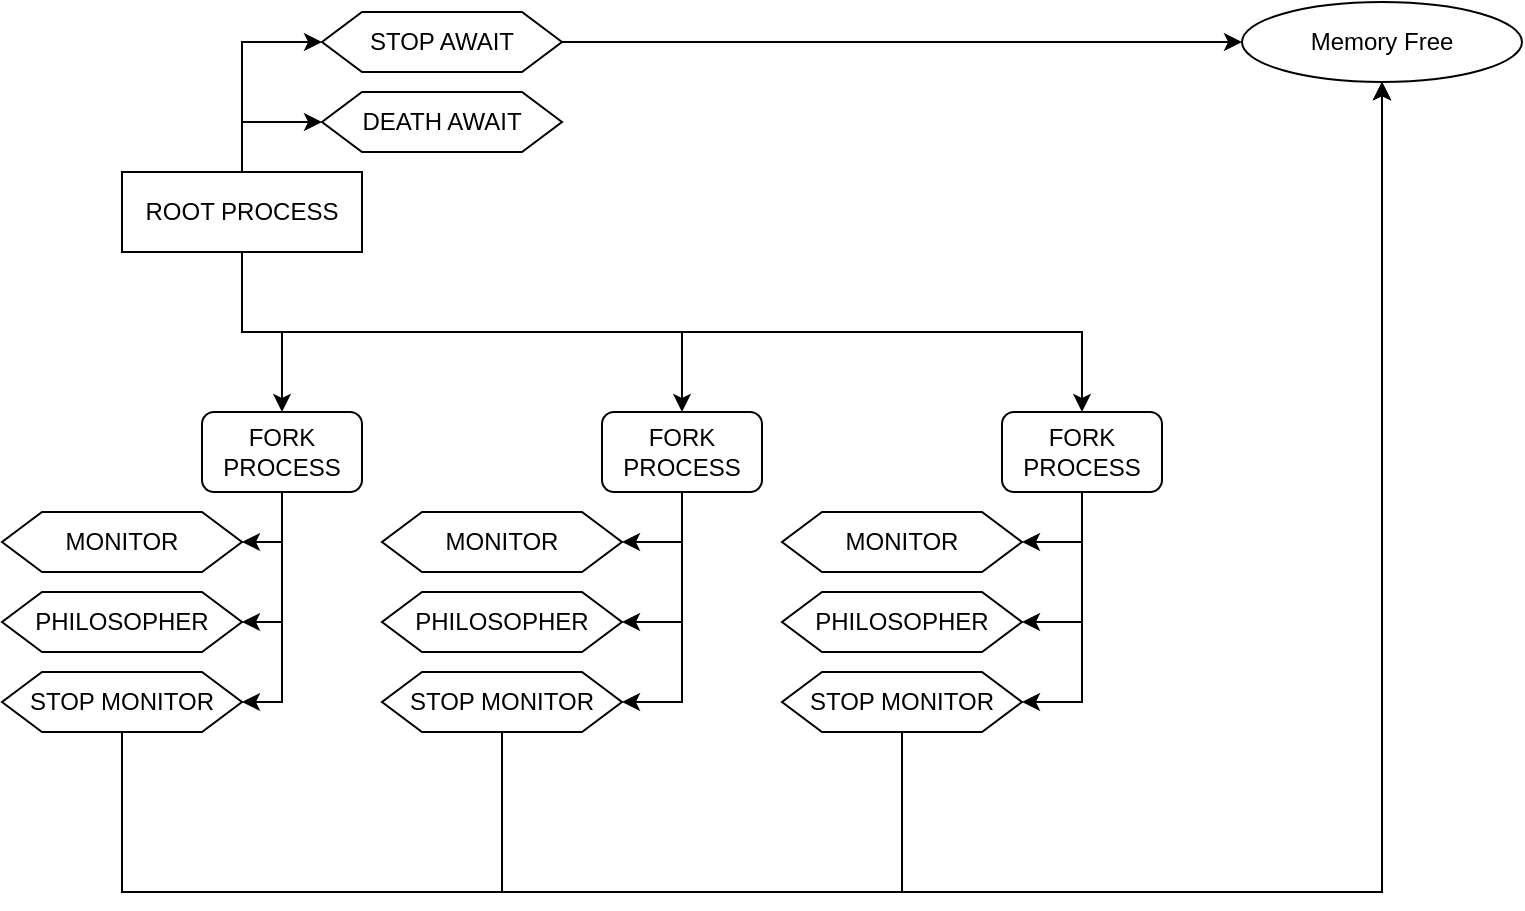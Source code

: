 <mxfile version="13.6.6" type="google" pages="2"><diagram id="xI5PsrWMQ6gC-NzTKBVJ" name="Page-1"><mxGraphModel dx="893" dy="826" grid="1" gridSize="10" guides="1" tooltips="1" connect="1" arrows="1" fold="1" page="1" pageScale="1" pageWidth="827" pageHeight="1169" math="0" shadow="0"><root><mxCell id="0"/><mxCell id="1" parent="0"/><mxCell id="JYq7JN4wSIJSB_jprMvV-6" style="edgeStyle=orthogonalEdgeStyle;rounded=0;orthogonalLoop=1;jettySize=auto;html=1;entryX=0.5;entryY=0;entryDx=0;entryDy=0;" parent="1" source="JYq7JN4wSIJSB_jprMvV-1" target="JYq7JN4wSIJSB_jprMvV-2" edge="1"><mxGeometry relative="1" as="geometry"><Array as="points"><mxPoint x="140" y="200"/><mxPoint x="160" y="200"/></Array></mxGeometry></mxCell><mxCell id="JYq7JN4wSIJSB_jprMvV-7" style="edgeStyle=orthogonalEdgeStyle;rounded=0;orthogonalLoop=1;jettySize=auto;html=1;exitX=0.5;exitY=1;exitDx=0;exitDy=0;entryX=0.5;entryY=0;entryDx=0;entryDy=0;" parent="1" source="JYq7JN4wSIJSB_jprMvV-1" target="JYq7JN4wSIJSB_jprMvV-3" edge="1"><mxGeometry relative="1" as="geometry"/></mxCell><mxCell id="JYq7JN4wSIJSB_jprMvV-8" style="edgeStyle=orthogonalEdgeStyle;rounded=0;orthogonalLoop=1;jettySize=auto;html=1;entryX=0.5;entryY=0;entryDx=0;entryDy=0;" parent="1" source="JYq7JN4wSIJSB_jprMvV-1" target="JYq7JN4wSIJSB_jprMvV-4" edge="1"><mxGeometry relative="1" as="geometry"><Array as="points"><mxPoint x="140" y="200"/><mxPoint x="560" y="200"/></Array></mxGeometry></mxCell><mxCell id="JYq7JN4wSIJSB_jprMvV-38" style="edgeStyle=orthogonalEdgeStyle;rounded=0;orthogonalLoop=1;jettySize=auto;html=1;entryX=0;entryY=0.5;entryDx=0;entryDy=0;" parent="1" source="JYq7JN4wSIJSB_jprMvV-1" target="JYq7JN4wSIJSB_jprMvV-36" edge="1"><mxGeometry relative="1" as="geometry"/></mxCell><mxCell id="JYq7JN4wSIJSB_jprMvV-39" style="edgeStyle=orthogonalEdgeStyle;rounded=0;orthogonalLoop=1;jettySize=auto;html=1;exitX=0.5;exitY=0;exitDx=0;exitDy=0;entryX=0;entryY=0.5;entryDx=0;entryDy=0;" parent="1" source="JYq7JN4wSIJSB_jprMvV-1" target="JYq7JN4wSIJSB_jprMvV-37" edge="1"><mxGeometry relative="1" as="geometry"/></mxCell><mxCell id="JYq7JN4wSIJSB_jprMvV-1" value="ROOT PROCESS" style="rounded=0;whiteSpace=wrap;html=1;" parent="1" vertex="1"><mxGeometry x="80" y="120" width="120" height="40" as="geometry"/></mxCell><mxCell id="JYq7JN4wSIJSB_jprMvV-15" style="edgeStyle=orthogonalEdgeStyle;rounded=0;orthogonalLoop=1;jettySize=auto;html=1;entryX=1;entryY=0.5;entryDx=0;entryDy=0;" parent="1" source="JYq7JN4wSIJSB_jprMvV-2" target="JYq7JN4wSIJSB_jprMvV-12" edge="1"><mxGeometry relative="1" as="geometry"/></mxCell><mxCell id="JYq7JN4wSIJSB_jprMvV-16" style="edgeStyle=orthogonalEdgeStyle;rounded=0;orthogonalLoop=1;jettySize=auto;html=1;exitX=0.5;exitY=1;exitDx=0;exitDy=0;entryX=1;entryY=0.5;entryDx=0;entryDy=0;" parent="1" source="JYq7JN4wSIJSB_jprMvV-2" target="JYq7JN4wSIJSB_jprMvV-13" edge="1"><mxGeometry relative="1" as="geometry"/></mxCell><mxCell id="JYq7JN4wSIJSB_jprMvV-17" style="edgeStyle=orthogonalEdgeStyle;rounded=0;orthogonalLoop=1;jettySize=auto;html=1;exitX=0.5;exitY=1;exitDx=0;exitDy=0;entryX=1;entryY=0.5;entryDx=0;entryDy=0;" parent="1" source="JYq7JN4wSIJSB_jprMvV-2" target="JYq7JN4wSIJSB_jprMvV-14" edge="1"><mxGeometry relative="1" as="geometry"/></mxCell><mxCell id="JYq7JN4wSIJSB_jprMvV-2" value="FORK PROCESS" style="rounded=1;whiteSpace=wrap;html=1;" parent="1" vertex="1"><mxGeometry x="120" y="240" width="80" height="40" as="geometry"/></mxCell><mxCell id="JYq7JN4wSIJSB_jprMvV-21" style="edgeStyle=orthogonalEdgeStyle;rounded=0;orthogonalLoop=1;jettySize=auto;html=1;entryX=1;entryY=0.5;entryDx=0;entryDy=0;" parent="1" source="JYq7JN4wSIJSB_jprMvV-3" target="JYq7JN4wSIJSB_jprMvV-18" edge="1"><mxGeometry relative="1" as="geometry"/></mxCell><mxCell id="JYq7JN4wSIJSB_jprMvV-22" style="edgeStyle=orthogonalEdgeStyle;rounded=0;orthogonalLoop=1;jettySize=auto;html=1;exitX=0.5;exitY=1;exitDx=0;exitDy=0;entryX=1;entryY=0.5;entryDx=0;entryDy=0;" parent="1" source="JYq7JN4wSIJSB_jprMvV-3" target="JYq7JN4wSIJSB_jprMvV-19" edge="1"><mxGeometry relative="1" as="geometry"/></mxCell><mxCell id="JYq7JN4wSIJSB_jprMvV-23" style="edgeStyle=orthogonalEdgeStyle;rounded=0;orthogonalLoop=1;jettySize=auto;html=1;exitX=0.5;exitY=1;exitDx=0;exitDy=0;entryX=1;entryY=0.5;entryDx=0;entryDy=0;" parent="1" source="JYq7JN4wSIJSB_jprMvV-3" target="JYq7JN4wSIJSB_jprMvV-20" edge="1"><mxGeometry relative="1" as="geometry"/></mxCell><mxCell id="JYq7JN4wSIJSB_jprMvV-3" value="&lt;span&gt;FORK PROCESS&lt;/span&gt;" style="rounded=1;whiteSpace=wrap;html=1;" parent="1" vertex="1"><mxGeometry x="320" y="240" width="80" height="40" as="geometry"/></mxCell><mxCell id="JYq7JN4wSIJSB_jprMvV-30" style="edgeStyle=orthogonalEdgeStyle;rounded=0;orthogonalLoop=1;jettySize=auto;html=1;entryX=1;entryY=0.5;entryDx=0;entryDy=0;" parent="1" source="JYq7JN4wSIJSB_jprMvV-4" target="JYq7JN4wSIJSB_jprMvV-24" edge="1"><mxGeometry relative="1" as="geometry"/></mxCell><mxCell id="JYq7JN4wSIJSB_jprMvV-31" style="edgeStyle=orthogonalEdgeStyle;rounded=0;orthogonalLoop=1;jettySize=auto;html=1;entryX=1;entryY=0.5;entryDx=0;entryDy=0;" parent="1" source="JYq7JN4wSIJSB_jprMvV-4" target="JYq7JN4wSIJSB_jprMvV-25" edge="1"><mxGeometry relative="1" as="geometry"/></mxCell><mxCell id="JYq7JN4wSIJSB_jprMvV-32" style="edgeStyle=orthogonalEdgeStyle;rounded=0;orthogonalLoop=1;jettySize=auto;html=1;entryX=1;entryY=0.5;entryDx=0;entryDy=0;" parent="1" source="JYq7JN4wSIJSB_jprMvV-4" target="JYq7JN4wSIJSB_jprMvV-26" edge="1"><mxGeometry relative="1" as="geometry"/></mxCell><mxCell id="JYq7JN4wSIJSB_jprMvV-4" value="&lt;span&gt;FORK PROCESS&lt;/span&gt;" style="rounded=1;whiteSpace=wrap;html=1;" parent="1" vertex="1"><mxGeometry x="520" y="240" width="80" height="40" as="geometry"/></mxCell><mxCell id="JYq7JN4wSIJSB_jprMvV-12" value="MONITOR" style="shape=hexagon;perimeter=hexagonPerimeter2;whiteSpace=wrap;html=1;fixedSize=1;" parent="1" vertex="1"><mxGeometry x="20" y="290" width="120" height="30" as="geometry"/></mxCell><mxCell id="JYq7JN4wSIJSB_jprMvV-13" value="PHILOSOPHER" style="shape=hexagon;perimeter=hexagonPerimeter2;whiteSpace=wrap;html=1;fixedSize=1;" parent="1" vertex="1"><mxGeometry x="20" y="330" width="120" height="30" as="geometry"/></mxCell><mxCell id="JYq7JN4wSIJSB_jprMvV-44" style="edgeStyle=orthogonalEdgeStyle;rounded=0;orthogonalLoop=1;jettySize=auto;html=1;entryX=0.5;entryY=1;entryDx=0;entryDy=0;" parent="1" source="JYq7JN4wSIJSB_jprMvV-14" target="JYq7JN4wSIJSB_jprMvV-40" edge="1"><mxGeometry relative="1" as="geometry"><Array as="points"><mxPoint x="80" y="480"/><mxPoint x="710" y="480"/></Array></mxGeometry></mxCell><mxCell id="JYq7JN4wSIJSB_jprMvV-14" value="STOP MONITOR" style="shape=hexagon;perimeter=hexagonPerimeter2;whiteSpace=wrap;html=1;fixedSize=1;" parent="1" vertex="1"><mxGeometry x="20" y="370" width="120" height="30" as="geometry"/></mxCell><mxCell id="JYq7JN4wSIJSB_jprMvV-18" value="MONITOR" style="shape=hexagon;perimeter=hexagonPerimeter2;whiteSpace=wrap;html=1;fixedSize=1;" parent="1" vertex="1"><mxGeometry x="210" y="290" width="120" height="30" as="geometry"/></mxCell><mxCell id="JYq7JN4wSIJSB_jprMvV-19" value="PHILOSOPHER" style="shape=hexagon;perimeter=hexagonPerimeter2;whiteSpace=wrap;html=1;fixedSize=1;" parent="1" vertex="1"><mxGeometry x="210" y="330" width="120" height="30" as="geometry"/></mxCell><mxCell id="JYq7JN4wSIJSB_jprMvV-42" style="edgeStyle=orthogonalEdgeStyle;rounded=0;orthogonalLoop=1;jettySize=auto;html=1;entryX=0.5;entryY=1;entryDx=0;entryDy=0;" parent="1" source="JYq7JN4wSIJSB_jprMvV-20" target="JYq7JN4wSIJSB_jprMvV-40" edge="1"><mxGeometry relative="1" as="geometry"><Array as="points"><mxPoint x="270" y="480"/><mxPoint x="710" y="480"/></Array></mxGeometry></mxCell><mxCell id="JYq7JN4wSIJSB_jprMvV-20" value="STOP MONITOR" style="shape=hexagon;perimeter=hexagonPerimeter2;whiteSpace=wrap;html=1;fixedSize=1;" parent="1" vertex="1"><mxGeometry x="210" y="370" width="120" height="30" as="geometry"/></mxCell><mxCell id="JYq7JN4wSIJSB_jprMvV-24" value="MONITOR" style="shape=hexagon;perimeter=hexagonPerimeter2;whiteSpace=wrap;html=1;fixedSize=1;" parent="1" vertex="1"><mxGeometry x="410" y="290" width="120" height="30" as="geometry"/></mxCell><mxCell id="JYq7JN4wSIJSB_jprMvV-25" value="PHILOSOPHER" style="shape=hexagon;perimeter=hexagonPerimeter2;whiteSpace=wrap;html=1;fixedSize=1;" parent="1" vertex="1"><mxGeometry x="410" y="330" width="120" height="30" as="geometry"/></mxCell><mxCell id="JYq7JN4wSIJSB_jprMvV-43" style="edgeStyle=orthogonalEdgeStyle;rounded=0;orthogonalLoop=1;jettySize=auto;html=1;entryX=0.5;entryY=1;entryDx=0;entryDy=0;" parent="1" source="JYq7JN4wSIJSB_jprMvV-26" target="JYq7JN4wSIJSB_jprMvV-40" edge="1"><mxGeometry relative="1" as="geometry"><Array as="points"><mxPoint x="470" y="480"/><mxPoint x="710" y="480"/></Array></mxGeometry></mxCell><mxCell id="JYq7JN4wSIJSB_jprMvV-26" value="STOP MONITOR" style="shape=hexagon;perimeter=hexagonPerimeter2;whiteSpace=wrap;html=1;fixedSize=1;" parent="1" vertex="1"><mxGeometry x="410" y="370" width="120" height="30" as="geometry"/></mxCell><mxCell id="JYq7JN4wSIJSB_jprMvV-36" value="DEATH AWAIT" style="shape=hexagon;perimeter=hexagonPerimeter2;whiteSpace=wrap;html=1;fixedSize=1;" parent="1" vertex="1"><mxGeometry x="180" y="80" width="120" height="30" as="geometry"/></mxCell><mxCell id="JYq7JN4wSIJSB_jprMvV-41" style="edgeStyle=orthogonalEdgeStyle;rounded=0;orthogonalLoop=1;jettySize=auto;html=1;entryX=0;entryY=0.5;entryDx=0;entryDy=0;" parent="1" source="JYq7JN4wSIJSB_jprMvV-37" target="JYq7JN4wSIJSB_jprMvV-40" edge="1"><mxGeometry relative="1" as="geometry"/></mxCell><mxCell id="JYq7JN4wSIJSB_jprMvV-37" value="STOP AWAIT" style="shape=hexagon;perimeter=hexagonPerimeter2;whiteSpace=wrap;html=1;fixedSize=1;size=20.0;" parent="1" vertex="1"><mxGeometry x="180" y="40" width="120" height="30" as="geometry"/></mxCell><mxCell id="JYq7JN4wSIJSB_jprMvV-40" value="Memory Free" style="ellipse;whiteSpace=wrap;html=1;" parent="1" vertex="1"><mxGeometry x="640" y="35" width="140" height="40" as="geometry"/></mxCell></root></mxGraphModel></diagram><diagram id="VUKzKuwR9t5S5XKVEZq-" name="Page-2"><mxGraphModel dx="764" dy="213" grid="1" gridSize="10" guides="1" tooltips="1" connect="1" arrows="1" fold="1" page="1" pageScale="1" pageWidth="827" pageHeight="1169" math="0" shadow="0"><root><mxCell id="LVZDyTUObHGYBK3wI-XY-0"/><mxCell id="LVZDyTUObHGYBK3wI-XY-1" parent="LVZDyTUObHGYBK3wI-XY-0"/></root></mxGraphModel></diagram></mxfile>